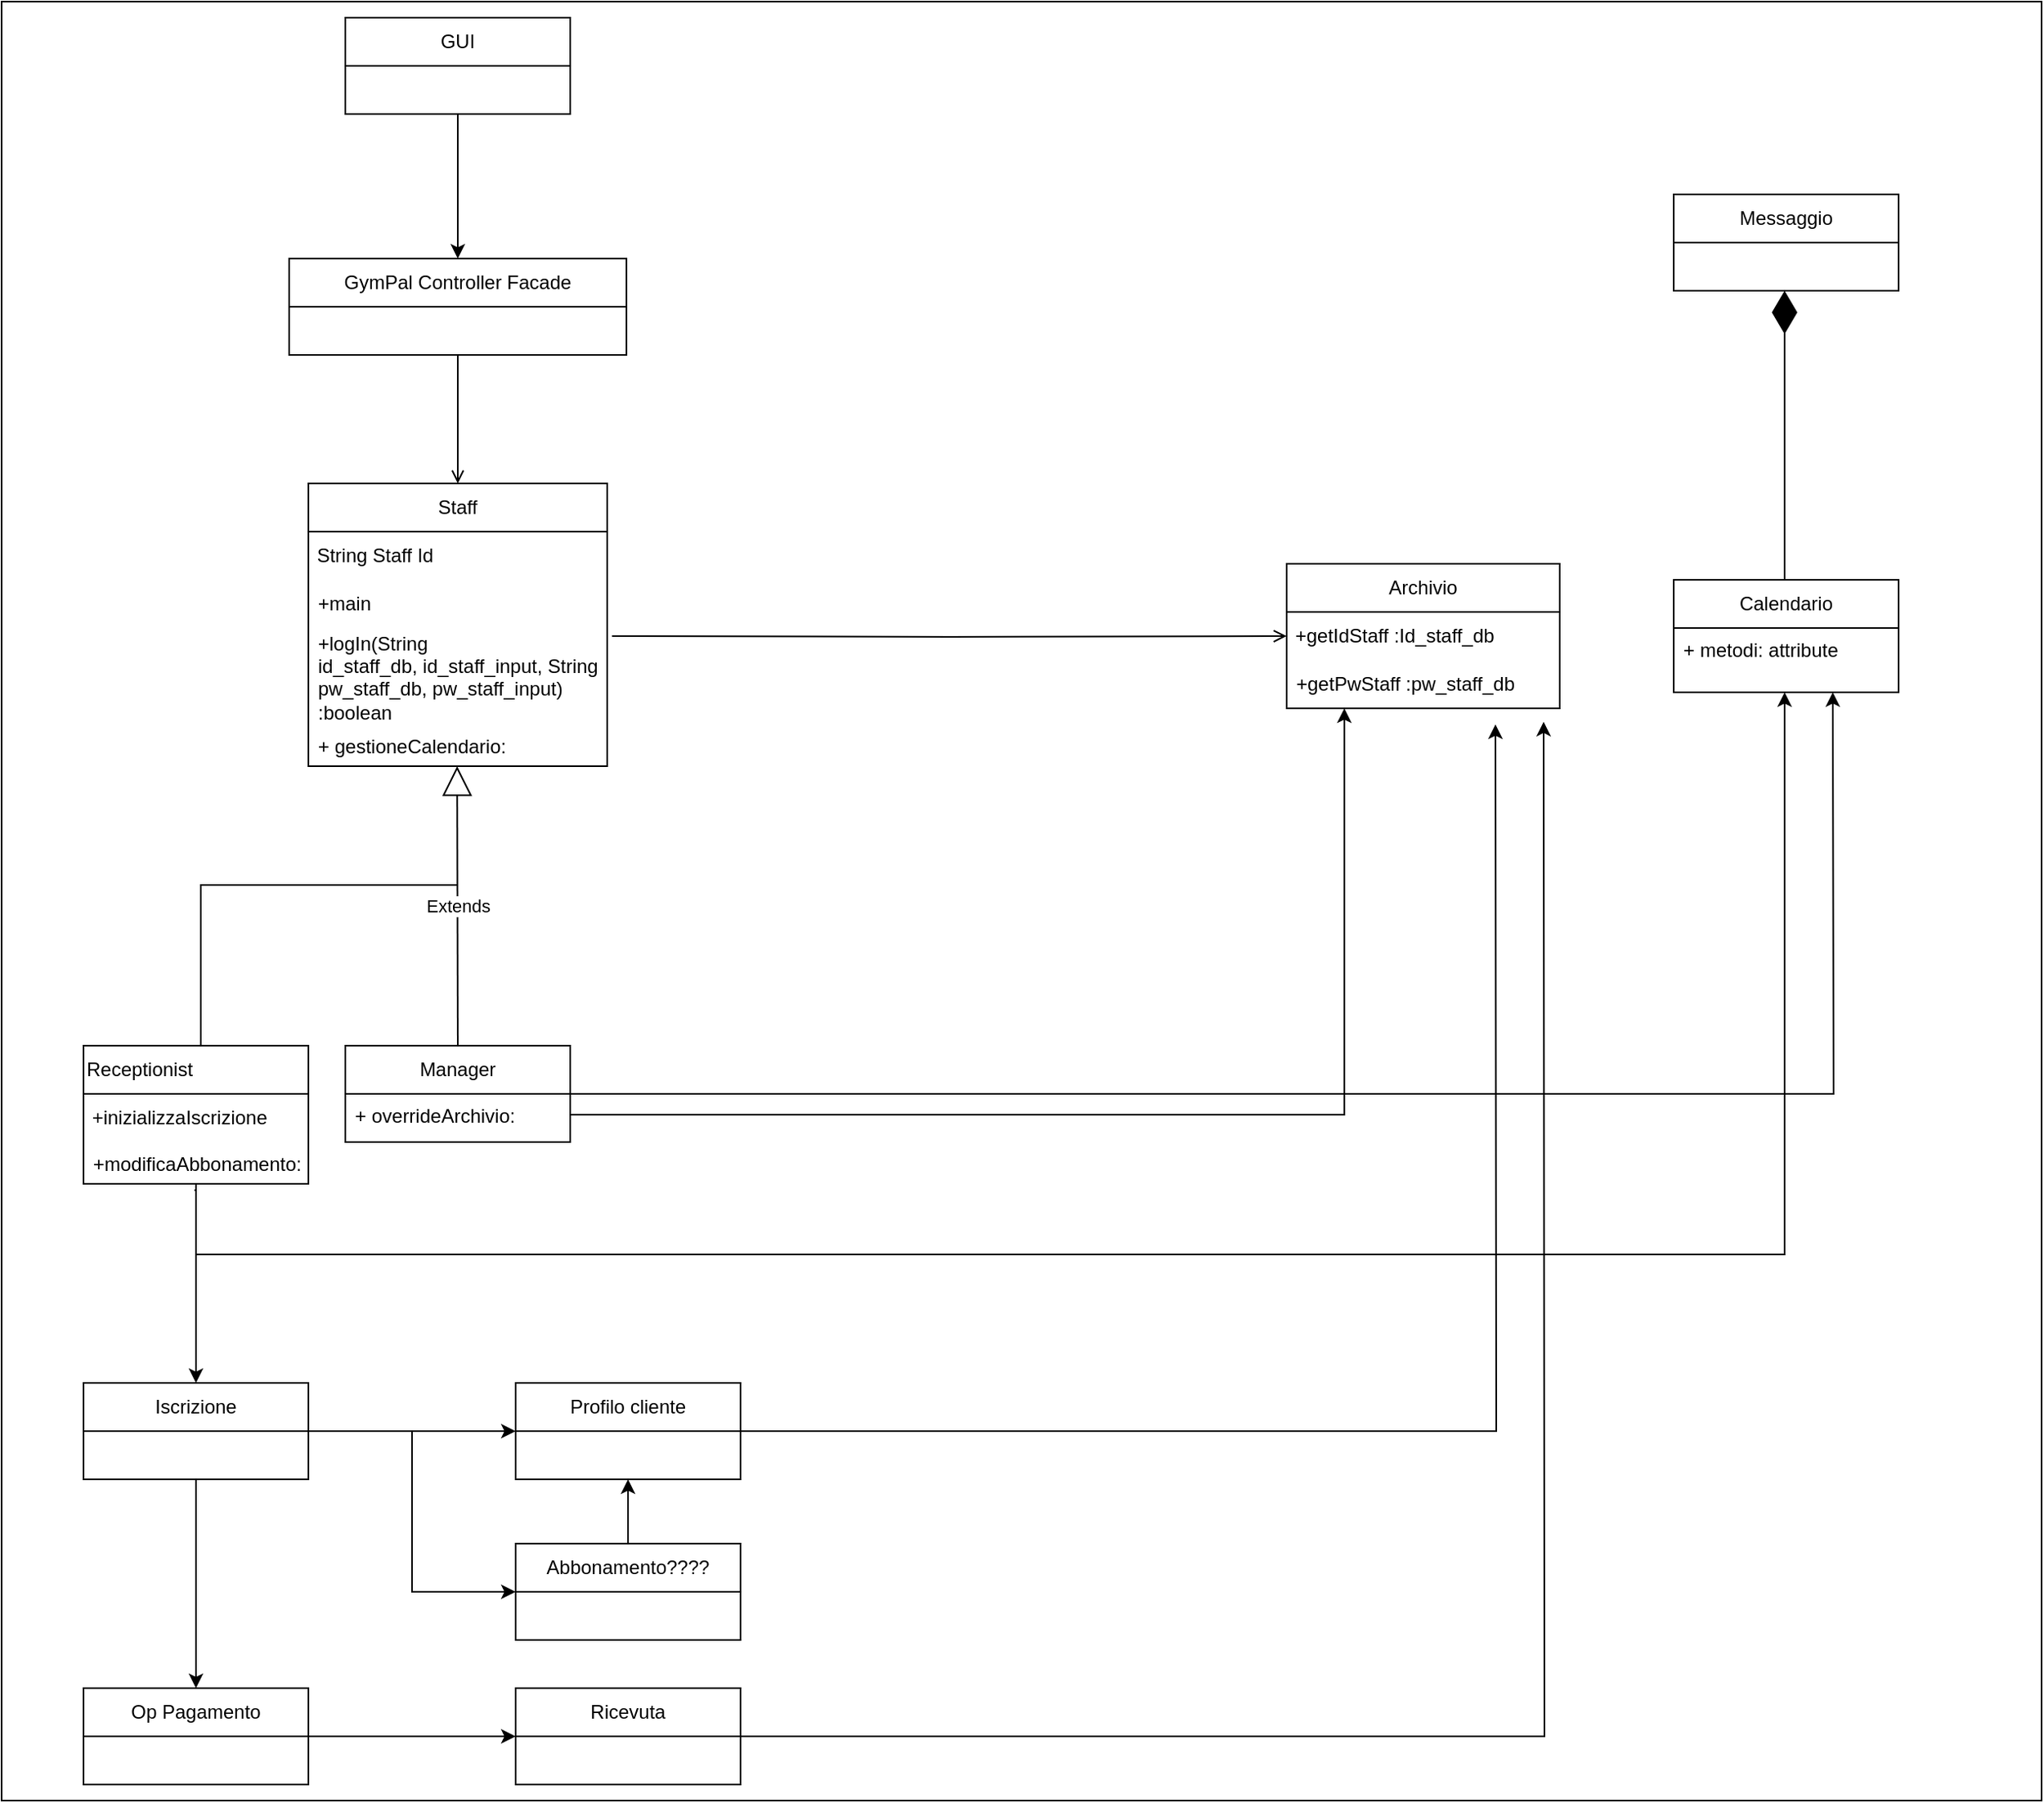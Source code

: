 <mxfile version="26.2.14">
  <diagram name="Pagina-1" id="m4YEYXEHkp1vdNVhqGSe">
    <mxGraphModel dx="1426" dy="743" grid="1" gridSize="10" guides="1" tooltips="1" connect="1" arrows="1" fold="1" page="1" pageScale="1" pageWidth="827" pageHeight="1169" math="0" shadow="0">
      <root>
        <mxCell id="0" />
        <mxCell id="1" parent="0" />
        <mxCell id="-XWO4VeB3XNL8yMkV0jM-1" value="" style="rounded=0;whiteSpace=wrap;html=1;" vertex="1" parent="1">
          <mxGeometry x="130" y="10" width="1270" height="1120" as="geometry" />
        </mxCell>
        <mxCell id="K4UdIjhKpKmGgGh5I3fO-39" style="edgeStyle=orthogonalEdgeStyle;rounded=0;orthogonalLoop=1;jettySize=auto;html=1;entryX=0.5;entryY=0;entryDx=0;entryDy=0;endArrow=open;endFill=0;" parent="1" source="K4UdIjhKpKmGgGh5I3fO-10" target="K4UdIjhKpKmGgGh5I3fO-35" edge="1">
          <mxGeometry relative="1" as="geometry">
            <mxPoint x="420" y="360" as="targetPoint" />
          </mxGeometry>
        </mxCell>
        <mxCell id="K4UdIjhKpKmGgGh5I3fO-10" value="GymPal Controller Facade" style="swimlane;fontStyle=0;childLayout=stackLayout;horizontal=1;startSize=30;horizontalStack=0;resizeParent=1;resizeParentMax=0;resizeLast=0;collapsible=1;marginBottom=0;whiteSpace=wrap;html=1;" parent="1" vertex="1">
          <mxGeometry x="309" y="170" width="210" height="60" as="geometry" />
        </mxCell>
        <mxCell id="K4UdIjhKpKmGgGh5I3fO-18" style="edgeStyle=orthogonalEdgeStyle;rounded=0;orthogonalLoop=1;jettySize=auto;html=1;" parent="1" source="K4UdIjhKpKmGgGh5I3fO-14" target="K4UdIjhKpKmGgGh5I3fO-10" edge="1">
          <mxGeometry relative="1" as="geometry" />
        </mxCell>
        <mxCell id="K4UdIjhKpKmGgGh5I3fO-14" value="GUI" style="swimlane;fontStyle=0;childLayout=stackLayout;horizontal=1;startSize=30;horizontalStack=0;resizeParent=1;resizeParentMax=0;resizeLast=0;collapsible=1;marginBottom=0;whiteSpace=wrap;html=1;" parent="1" vertex="1">
          <mxGeometry x="344" y="20" width="140" height="60" as="geometry" />
        </mxCell>
        <mxCell id="K4UdIjhKpKmGgGh5I3fO-26" value="Archivio" style="swimlane;fontStyle=0;childLayout=stackLayout;horizontal=1;startSize=30;horizontalStack=0;resizeParent=1;resizeParentMax=0;resizeLast=0;collapsible=1;marginBottom=0;whiteSpace=wrap;html=1;" parent="1" vertex="1">
          <mxGeometry x="930" y="360" width="170" height="90" as="geometry" />
        </mxCell>
        <mxCell id="K4UdIjhKpKmGgGh5I3fO-32" value="&amp;nbsp;+getIdStaff :I&lt;span style=&quot;&quot;&gt;d_staff_db&lt;/span&gt;" style="text;html=1;align=left;verticalAlign=middle;whiteSpace=wrap;rounded=0;" parent="K4UdIjhKpKmGgGh5I3fO-26" vertex="1">
          <mxGeometry y="30" width="170" height="30" as="geometry" />
        </mxCell>
        <mxCell id="K4UdIjhKpKmGgGh5I3fO-34" value="&lt;span style=&quot;&quot;&gt;+getPwStaff :pw&lt;/span&gt;_staff_db" style="text;strokeColor=none;fillColor=none;align=left;verticalAlign=middle;spacingLeft=4;spacingRight=4;overflow=hidden;points=[[0,0.5],[1,0.5]];portConstraint=eastwest;rotatable=0;whiteSpace=wrap;html=1;" parent="K4UdIjhKpKmGgGh5I3fO-26" vertex="1">
          <mxGeometry y="60" width="170" height="30" as="geometry" />
        </mxCell>
        <mxCell id="K4UdIjhKpKmGgGh5I3fO-30" style="edgeStyle=orthogonalEdgeStyle;rounded=0;orthogonalLoop=1;jettySize=auto;html=1;entryX=0;entryY=0.5;entryDx=0;entryDy=0;endArrow=open;endFill=0;" parent="1" target="K4UdIjhKpKmGgGh5I3fO-26" edge="1">
          <mxGeometry relative="1" as="geometry">
            <mxPoint x="510" y="405" as="sourcePoint" />
          </mxGeometry>
        </mxCell>
        <mxCell id="K4UdIjhKpKmGgGh5I3fO-35" value="Staff" style="swimlane;fontStyle=0;childLayout=stackLayout;horizontal=1;startSize=30;horizontalStack=0;resizeParent=1;resizeParentMax=0;resizeLast=0;collapsible=1;marginBottom=0;whiteSpace=wrap;html=1;" parent="1" vertex="1">
          <mxGeometry x="321" y="310" width="186" height="176" as="geometry" />
        </mxCell>
        <mxCell id="K4UdIjhKpKmGgGh5I3fO-75" value="&amp;nbsp;String Staff Id" style="text;html=1;align=left;verticalAlign=middle;whiteSpace=wrap;rounded=0;" parent="K4UdIjhKpKmGgGh5I3fO-35" vertex="1">
          <mxGeometry y="30" width="186" height="30" as="geometry" />
        </mxCell>
        <mxCell id="K4UdIjhKpKmGgGh5I3fO-25" value="+main" style="text;strokeColor=none;fillColor=none;align=left;verticalAlign=middle;spacingLeft=4;spacingRight=4;overflow=hidden;points=[[0,0.5],[1,0.5]];portConstraint=eastwest;rotatable=0;whiteSpace=wrap;html=1;" parent="K4UdIjhKpKmGgGh5I3fO-35" vertex="1">
          <mxGeometry y="60" width="186" height="30" as="geometry" />
        </mxCell>
        <mxCell id="K4UdIjhKpKmGgGh5I3fO-50" value="&lt;div&gt;&lt;span style=&quot;background-color: transparent; color: light-dark(rgb(0, 0, 0), rgb(255, 255, 255));&quot;&gt;+logIn(String id_staff_db,&amp;nbsp;&lt;/span&gt;&lt;span style=&quot;background-color: transparent; color: light-dark(rgb(0, 0, 0), rgb(255, 255, 255));&quot;&gt;id_staff_input&lt;/span&gt;&lt;span style=&quot;background-color: transparent; color: light-dark(rgb(0, 0, 0), rgb(255, 255, 255));&quot;&gt;, String pw_staff_db, pw_staff_input)&lt;/span&gt;&lt;/div&gt;&lt;div&gt;:boolean&lt;/div&gt;" style="text;strokeColor=none;fillColor=none;align=left;verticalAlign=middle;spacingLeft=4;spacingRight=4;overflow=hidden;points=[[0,0.5],[1,0.5]];portConstraint=eastwest;rotatable=0;whiteSpace=wrap;html=1;" parent="K4UdIjhKpKmGgGh5I3fO-35" vertex="1">
          <mxGeometry y="90" width="186" height="60" as="geometry" />
        </mxCell>
        <mxCell id="K4UdIjhKpKmGgGh5I3fO-83" value="+ gestioneCalendario:&amp;nbsp;" style="text;strokeColor=none;fillColor=none;align=left;verticalAlign=top;spacingLeft=4;spacingRight=4;overflow=hidden;rotatable=0;points=[[0,0.5],[1,0.5]];portConstraint=eastwest;whiteSpace=wrap;html=1;" parent="K4UdIjhKpKmGgGh5I3fO-35" vertex="1">
          <mxGeometry y="150" width="186" height="26" as="geometry" />
        </mxCell>
        <mxCell id="K4UdIjhKpKmGgGh5I3fO-84" style="edgeStyle=orthogonalEdgeStyle;rounded=0;orthogonalLoop=1;jettySize=auto;html=1;entryX=0.529;entryY=1;entryDx=0;entryDy=0;entryPerimeter=0;exitX=1;exitY=0.5;exitDx=0;exitDy=0;" parent="1" source="K4UdIjhKpKmGgGh5I3fO-82" edge="1">
          <mxGeometry relative="1" as="geometry">
            <mxPoint x="965.93" y="450.0" as="targetPoint" />
            <mxPoint x="430.0" y="703.034" as="sourcePoint" />
            <Array as="points">
              <mxPoint x="484" y="703" />
              <mxPoint x="966" y="703" />
            </Array>
          </mxGeometry>
        </mxCell>
        <mxCell id="K4UdIjhKpKmGgGh5I3fO-85" style="edgeStyle=orthogonalEdgeStyle;rounded=0;orthogonalLoop=1;jettySize=auto;html=1;" parent="1" source="K4UdIjhKpKmGgGh5I3fO-52" edge="1">
          <mxGeometry relative="1" as="geometry">
            <mxPoint x="1270" y="440" as="targetPoint" />
          </mxGeometry>
        </mxCell>
        <mxCell id="K4UdIjhKpKmGgGh5I3fO-52" value="Manager" style="swimlane;fontStyle=0;childLayout=stackLayout;horizontal=1;startSize=30;horizontalStack=0;resizeParent=1;resizeParentMax=0;resizeLast=0;collapsible=1;marginBottom=0;whiteSpace=wrap;html=1;" parent="1" vertex="1">
          <mxGeometry x="344" y="660" width="140" height="60" as="geometry" />
        </mxCell>
        <mxCell id="K4UdIjhKpKmGgGh5I3fO-82" value="+ overrideArchivio:" style="text;strokeColor=none;fillColor=none;align=left;verticalAlign=top;spacingLeft=4;spacingRight=4;overflow=hidden;rotatable=0;points=[[0,0.5],[1,0.5]];portConstraint=eastwest;whiteSpace=wrap;html=1;" parent="K4UdIjhKpKmGgGh5I3fO-52" vertex="1">
          <mxGeometry y="30" width="140" height="30" as="geometry" />
        </mxCell>
        <mxCell id="K4UdIjhKpKmGgGh5I3fO-87" style="edgeStyle=orthogonalEdgeStyle;rounded=0;orthogonalLoop=1;jettySize=auto;html=1;entryX=0.493;entryY=1;entryDx=0;entryDy=0;entryPerimeter=0;" parent="1" source="K4UdIjhKpKmGgGh5I3fO-60" target="K4UdIjhKpKmGgGh5I3fO-86" edge="1">
          <mxGeometry relative="1" as="geometry">
            <mxPoint x="680" y="750.833" as="targetPoint" />
            <Array as="points">
              <mxPoint x="251" y="790" />
              <mxPoint x="1240" y="790" />
            </Array>
          </mxGeometry>
        </mxCell>
        <mxCell id="K4UdIjhKpKmGgGh5I3fO-60" value="Receptionist" style="swimlane;fontStyle=0;childLayout=stackLayout;horizontal=1;startSize=30;horizontalStack=0;resizeParent=1;resizeParentMax=0;resizeLast=0;collapsible=1;marginBottom=0;whiteSpace=wrap;html=1;align=left;" parent="1" vertex="1">
          <mxGeometry x="181" y="660" width="140" height="86" as="geometry" />
        </mxCell>
        <mxCell id="K4UdIjhKpKmGgGh5I3fO-88" value="&amp;nbsp;+inizializzaIscrizione" style="text;html=1;align=left;verticalAlign=middle;resizable=0;points=[];autosize=1;strokeColor=none;fillColor=none;" parent="K4UdIjhKpKmGgGh5I3fO-60" vertex="1">
          <mxGeometry y="30" width="140" height="30" as="geometry" />
        </mxCell>
        <mxCell id="K4UdIjhKpKmGgGh5I3fO-95" value="+modificaAbbonamento:&amp;nbsp;" style="text;strokeColor=none;fillColor=none;align=left;verticalAlign=top;spacingLeft=4;spacingRight=4;overflow=hidden;rotatable=0;points=[[0,0.5],[1,0.5]];portConstraint=eastwest;whiteSpace=wrap;html=1;" parent="K4UdIjhKpKmGgGh5I3fO-60" vertex="1">
          <mxGeometry y="60" width="140" height="26" as="geometry" />
        </mxCell>
        <mxCell id="K4UdIjhKpKmGgGh5I3fO-69" value="Extends" style="endArrow=block;endSize=16;endFill=0;html=1;rounded=0;entryX=0.5;entryY=0.769;entryDx=0;entryDy=0;entryPerimeter=0;" parent="1" edge="1">
          <mxGeometry width="160" relative="1" as="geometry">
            <mxPoint x="414" y="660" as="sourcePoint" />
            <mxPoint x="413.58" y="486.004" as="targetPoint" />
            <Array as="points" />
          </mxGeometry>
        </mxCell>
        <mxCell id="K4UdIjhKpKmGgGh5I3fO-70" value="" style="endArrow=none;html=1;rounded=0;" parent="1" edge="1">
          <mxGeometry relative="1" as="geometry">
            <mxPoint x="254" y="560" as="sourcePoint" />
            <mxPoint x="414" y="560" as="targetPoint" />
            <Array as="points">
              <mxPoint x="254" y="660" />
              <mxPoint x="254" y="560" />
            </Array>
          </mxGeometry>
        </mxCell>
        <mxCell id="K4UdIjhKpKmGgGh5I3fO-76" value="Calendario" style="swimlane;fontStyle=0;childLayout=stackLayout;horizontal=1;startSize=30;horizontalStack=0;resizeParent=1;resizeParentMax=0;resizeLast=0;collapsible=1;marginBottom=0;whiteSpace=wrap;html=1;" parent="1" vertex="1">
          <mxGeometry x="1171" y="370" width="140" height="70" as="geometry" />
        </mxCell>
        <mxCell id="K4UdIjhKpKmGgGh5I3fO-86" value="+ metodi: attribute" style="text;strokeColor=none;fillColor=none;align=left;verticalAlign=top;spacingLeft=4;spacingRight=4;overflow=hidden;rotatable=0;points=[[0,0.5],[1,0.5]];portConstraint=eastwest;whiteSpace=wrap;html=1;" parent="K4UdIjhKpKmGgGh5I3fO-76" vertex="1">
          <mxGeometry y="30" width="140" height="40" as="geometry" />
        </mxCell>
        <mxCell id="K4UdIjhKpKmGgGh5I3fO-92" style="edgeStyle=orthogonalEdgeStyle;rounded=0;orthogonalLoop=1;jettySize=auto;html=1;entryX=0;entryY=0.5;entryDx=0;entryDy=0;" parent="1" source="K4UdIjhKpKmGgGh5I3fO-77" target="K4UdIjhKpKmGgGh5I3fO-79" edge="1">
          <mxGeometry relative="1" as="geometry" />
        </mxCell>
        <mxCell id="K4UdIjhKpKmGgGh5I3fO-100" style="edgeStyle=orthogonalEdgeStyle;rounded=0;orthogonalLoop=1;jettySize=auto;html=1;entryX=0;entryY=0.5;entryDx=0;entryDy=0;" parent="1" source="K4UdIjhKpKmGgGh5I3fO-77" target="K4UdIjhKpKmGgGh5I3fO-78" edge="1">
          <mxGeometry relative="1" as="geometry">
            <mxPoint x="380" y="1010" as="targetPoint" />
          </mxGeometry>
        </mxCell>
        <mxCell id="K4UdIjhKpKmGgGh5I3fO-104" style="edgeStyle=orthogonalEdgeStyle;rounded=0;orthogonalLoop=1;jettySize=auto;html=1;entryX=0.5;entryY=0;entryDx=0;entryDy=0;" parent="1" source="K4UdIjhKpKmGgGh5I3fO-77" target="K4UdIjhKpKmGgGh5I3fO-102" edge="1">
          <mxGeometry relative="1" as="geometry" />
        </mxCell>
        <mxCell id="K4UdIjhKpKmGgGh5I3fO-77" value="Iscrizione" style="swimlane;fontStyle=0;childLayout=stackLayout;horizontal=1;startSize=30;horizontalStack=0;resizeParent=1;resizeParentMax=0;resizeLast=0;collapsible=1;marginBottom=0;whiteSpace=wrap;html=1;" parent="1" vertex="1">
          <mxGeometry x="181" y="870" width="140" height="60" as="geometry" />
        </mxCell>
        <mxCell id="K4UdIjhKpKmGgGh5I3fO-99" style="edgeStyle=orthogonalEdgeStyle;rounded=0;orthogonalLoop=1;jettySize=auto;html=1;" parent="1" source="K4UdIjhKpKmGgGh5I3fO-78" edge="1">
          <mxGeometry relative="1" as="geometry">
            <mxPoint x="520" y="930" as="targetPoint" />
          </mxGeometry>
        </mxCell>
        <mxCell id="K4UdIjhKpKmGgGh5I3fO-78" value="Abbonamento????" style="swimlane;fontStyle=0;childLayout=stackLayout;horizontal=1;startSize=30;horizontalStack=0;resizeParent=1;resizeParentMax=0;resizeLast=0;collapsible=1;marginBottom=0;whiteSpace=wrap;html=1;" parent="1" vertex="1">
          <mxGeometry x="450" y="970" width="140" height="60" as="geometry" />
        </mxCell>
        <mxCell id="K4UdIjhKpKmGgGh5I3fO-93" style="edgeStyle=orthogonalEdgeStyle;rounded=0;orthogonalLoop=1;jettySize=auto;html=1;" parent="1" source="K4UdIjhKpKmGgGh5I3fO-79" edge="1">
          <mxGeometry relative="1" as="geometry">
            <mxPoint x="1060" y="460" as="targetPoint" />
          </mxGeometry>
        </mxCell>
        <mxCell id="K4UdIjhKpKmGgGh5I3fO-79" value="Profilo cliente" style="swimlane;fontStyle=0;childLayout=stackLayout;horizontal=1;startSize=30;horizontalStack=0;resizeParent=1;resizeParentMax=0;resizeLast=0;collapsible=1;marginBottom=0;whiteSpace=wrap;html=1;" parent="1" vertex="1">
          <mxGeometry x="450" y="870" width="140" height="60" as="geometry" />
        </mxCell>
        <mxCell id="K4UdIjhKpKmGgGh5I3fO-89" value="" style="endArrow=diamondThin;endFill=1;endSize=24;html=1;rounded=0;" parent="1" edge="1">
          <mxGeometry width="160" relative="1" as="geometry">
            <mxPoint x="1240" y="370" as="sourcePoint" />
            <mxPoint x="1240" y="190" as="targetPoint" />
          </mxGeometry>
        </mxCell>
        <mxCell id="K4UdIjhKpKmGgGh5I3fO-90" value="Messaggio" style="swimlane;fontStyle=0;childLayout=stackLayout;horizontal=1;startSize=30;horizontalStack=0;resizeParent=1;resizeParentMax=0;resizeLast=0;collapsible=1;marginBottom=0;whiteSpace=wrap;html=1;" parent="1" vertex="1">
          <mxGeometry x="1171" y="130" width="140" height="60" as="geometry" />
        </mxCell>
        <mxCell id="K4UdIjhKpKmGgGh5I3fO-91" style="edgeStyle=orthogonalEdgeStyle;rounded=0;orthogonalLoop=1;jettySize=auto;html=1;" parent="1" target="K4UdIjhKpKmGgGh5I3fO-77" edge="1">
          <mxGeometry relative="1" as="geometry">
            <mxPoint x="250" y="750" as="sourcePoint" />
            <Array as="points">
              <mxPoint x="251" y="750" />
            </Array>
          </mxGeometry>
        </mxCell>
        <mxCell id="K4UdIjhKpKmGgGh5I3fO-105" style="edgeStyle=orthogonalEdgeStyle;rounded=0;orthogonalLoop=1;jettySize=auto;html=1;entryX=0;entryY=0.5;entryDx=0;entryDy=0;" parent="1" source="K4UdIjhKpKmGgGh5I3fO-102" target="K4UdIjhKpKmGgGh5I3fO-103" edge="1">
          <mxGeometry relative="1" as="geometry" />
        </mxCell>
        <mxCell id="K4UdIjhKpKmGgGh5I3fO-102" value="Op Pagamento" style="swimlane;fontStyle=0;childLayout=stackLayout;horizontal=1;startSize=30;horizontalStack=0;resizeParent=1;resizeParentMax=0;resizeLast=0;collapsible=1;marginBottom=0;whiteSpace=wrap;html=1;" parent="1" vertex="1">
          <mxGeometry x="181" y="1060" width="140" height="60" as="geometry" />
        </mxCell>
        <mxCell id="K4UdIjhKpKmGgGh5I3fO-106" style="edgeStyle=orthogonalEdgeStyle;rounded=0;orthogonalLoop=1;jettySize=auto;html=1;" parent="1" source="K4UdIjhKpKmGgGh5I3fO-103" edge="1">
          <mxGeometry relative="1" as="geometry">
            <mxPoint x="1090" y="458.333" as="targetPoint" />
          </mxGeometry>
        </mxCell>
        <mxCell id="K4UdIjhKpKmGgGh5I3fO-103" value="Ricevuta" style="swimlane;fontStyle=0;childLayout=stackLayout;horizontal=1;startSize=30;horizontalStack=0;resizeParent=1;resizeParentMax=0;resizeLast=0;collapsible=1;marginBottom=0;whiteSpace=wrap;html=1;" parent="1" vertex="1">
          <mxGeometry x="450" y="1060" width="140" height="60" as="geometry" />
        </mxCell>
      </root>
    </mxGraphModel>
  </diagram>
</mxfile>
